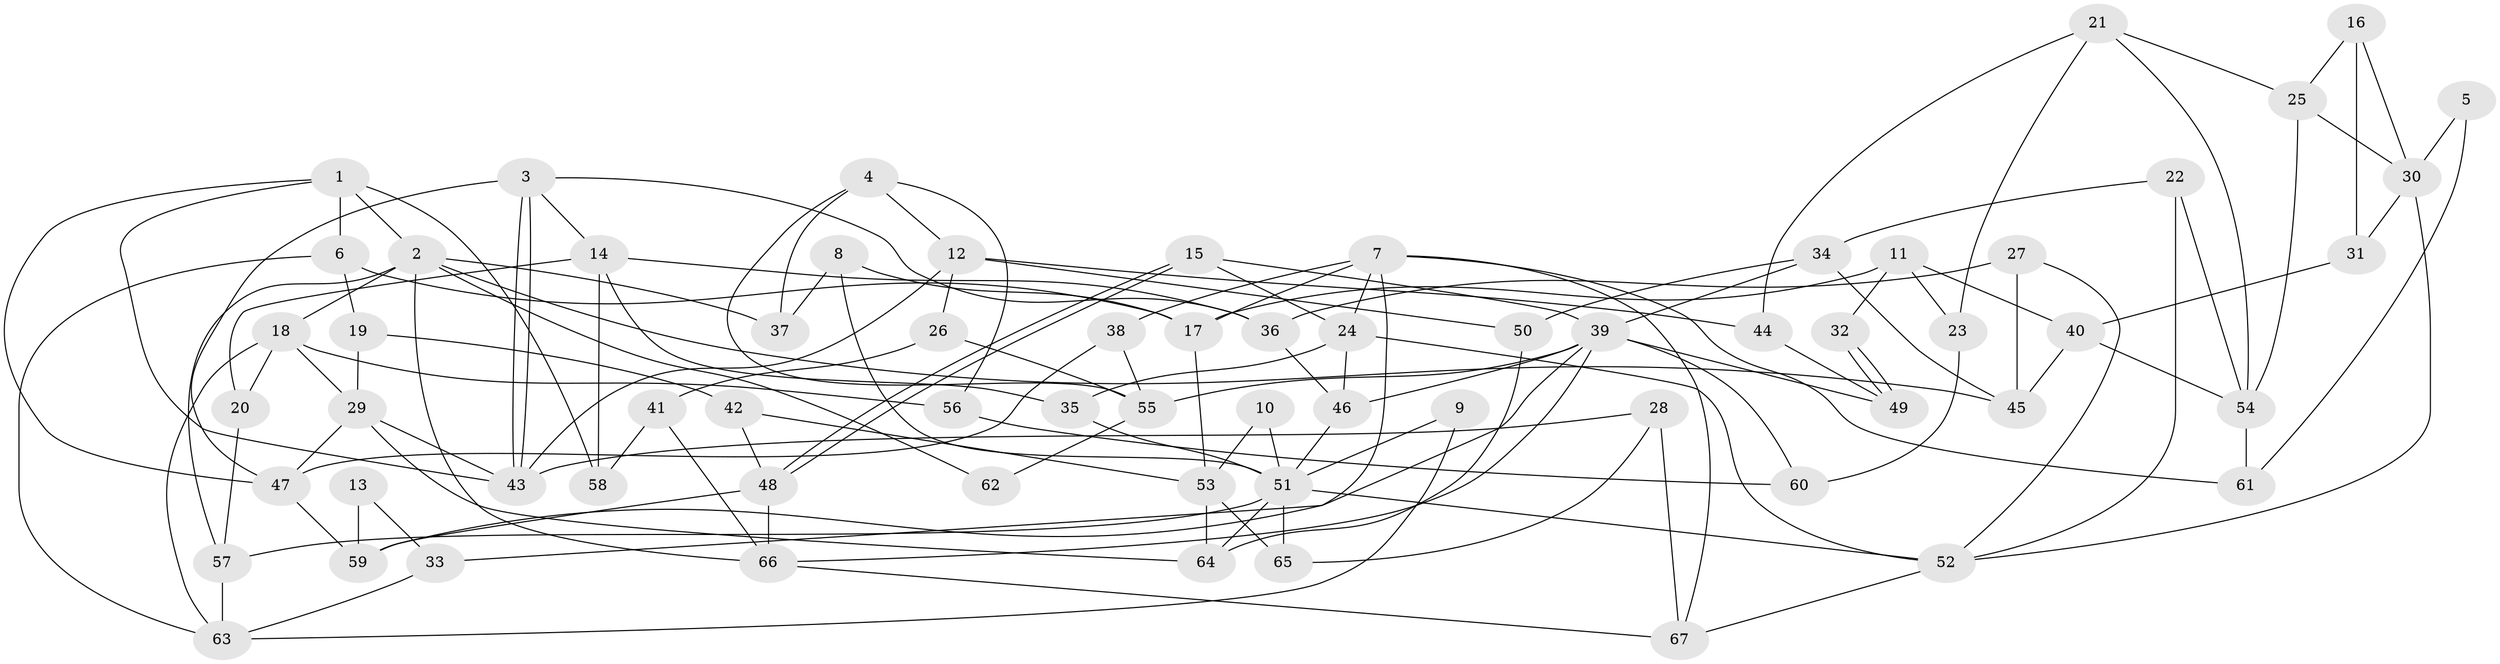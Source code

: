 // Generated by graph-tools (version 1.1) at 2025/11/02/27/25 16:11:20]
// undirected, 67 vertices, 134 edges
graph export_dot {
graph [start="1"]
  node [color=gray90,style=filled];
  1;
  2;
  3;
  4;
  5;
  6;
  7;
  8;
  9;
  10;
  11;
  12;
  13;
  14;
  15;
  16;
  17;
  18;
  19;
  20;
  21;
  22;
  23;
  24;
  25;
  26;
  27;
  28;
  29;
  30;
  31;
  32;
  33;
  34;
  35;
  36;
  37;
  38;
  39;
  40;
  41;
  42;
  43;
  44;
  45;
  46;
  47;
  48;
  49;
  50;
  51;
  52;
  53;
  54;
  55;
  56;
  57;
  58;
  59;
  60;
  61;
  62;
  63;
  64;
  65;
  66;
  67;
  1 -- 47;
  1 -- 43;
  1 -- 2;
  1 -- 6;
  1 -- 58;
  2 -- 66;
  2 -- 18;
  2 -- 37;
  2 -- 45;
  2 -- 57;
  2 -- 62;
  3 -- 36;
  3 -- 43;
  3 -- 43;
  3 -- 14;
  3 -- 47;
  4 -- 37;
  4 -- 55;
  4 -- 12;
  4 -- 56;
  5 -- 30;
  5 -- 61;
  6 -- 63;
  6 -- 17;
  6 -- 19;
  7 -- 24;
  7 -- 67;
  7 -- 17;
  7 -- 33;
  7 -- 38;
  7 -- 61;
  8 -- 17;
  8 -- 51;
  8 -- 37;
  9 -- 63;
  9 -- 51;
  10 -- 51;
  10 -- 53;
  11 -- 23;
  11 -- 17;
  11 -- 32;
  11 -- 40;
  12 -- 43;
  12 -- 26;
  12 -- 44;
  12 -- 50;
  13 -- 59;
  13 -- 33;
  14 -- 36;
  14 -- 20;
  14 -- 35;
  14 -- 58;
  15 -- 48;
  15 -- 48;
  15 -- 24;
  15 -- 39;
  16 -- 30;
  16 -- 25;
  16 -- 31;
  17 -- 53;
  18 -- 20;
  18 -- 29;
  18 -- 56;
  18 -- 63;
  19 -- 29;
  19 -- 42;
  20 -- 57;
  21 -- 25;
  21 -- 44;
  21 -- 23;
  21 -- 54;
  22 -- 52;
  22 -- 54;
  22 -- 34;
  23 -- 60;
  24 -- 52;
  24 -- 35;
  24 -- 46;
  25 -- 54;
  25 -- 30;
  26 -- 55;
  26 -- 41;
  27 -- 52;
  27 -- 45;
  27 -- 36;
  28 -- 65;
  28 -- 43;
  28 -- 67;
  29 -- 64;
  29 -- 43;
  29 -- 47;
  30 -- 52;
  30 -- 31;
  31 -- 40;
  32 -- 49;
  32 -- 49;
  33 -- 63;
  34 -- 39;
  34 -- 45;
  34 -- 50;
  35 -- 51;
  36 -- 46;
  38 -- 47;
  38 -- 55;
  39 -- 66;
  39 -- 46;
  39 -- 49;
  39 -- 55;
  39 -- 59;
  39 -- 60;
  40 -- 45;
  40 -- 54;
  41 -- 58;
  41 -- 66;
  42 -- 48;
  42 -- 53;
  44 -- 49;
  46 -- 51;
  47 -- 59;
  48 -- 59;
  48 -- 66;
  50 -- 64;
  51 -- 64;
  51 -- 52;
  51 -- 57;
  51 -- 65;
  52 -- 67;
  53 -- 64;
  53 -- 65;
  54 -- 61;
  55 -- 62;
  56 -- 60;
  57 -- 63;
  66 -- 67;
}
